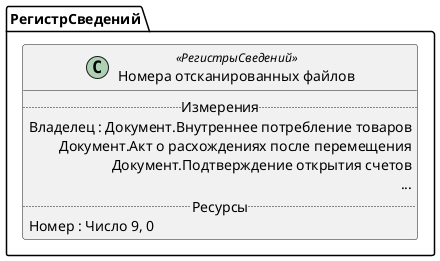 ﻿@startuml НомераОтсканированныхФайлов
'!include templates.wsd
'..\include templates.wsd
class РегистрСведений.НомераОтсканированныхФайлов as "Номера отсканированных файлов" <<РегистрыСведений>>
{
..Измерения..
Владелец : Документ.Внутреннее потребление товаров\rДокумент.Акт о расхождениях после перемещения\rДокумент.Подтверждение открытия счетов\r...
..Ресурсы..
Номер : Число 9, 0
}
@enduml
